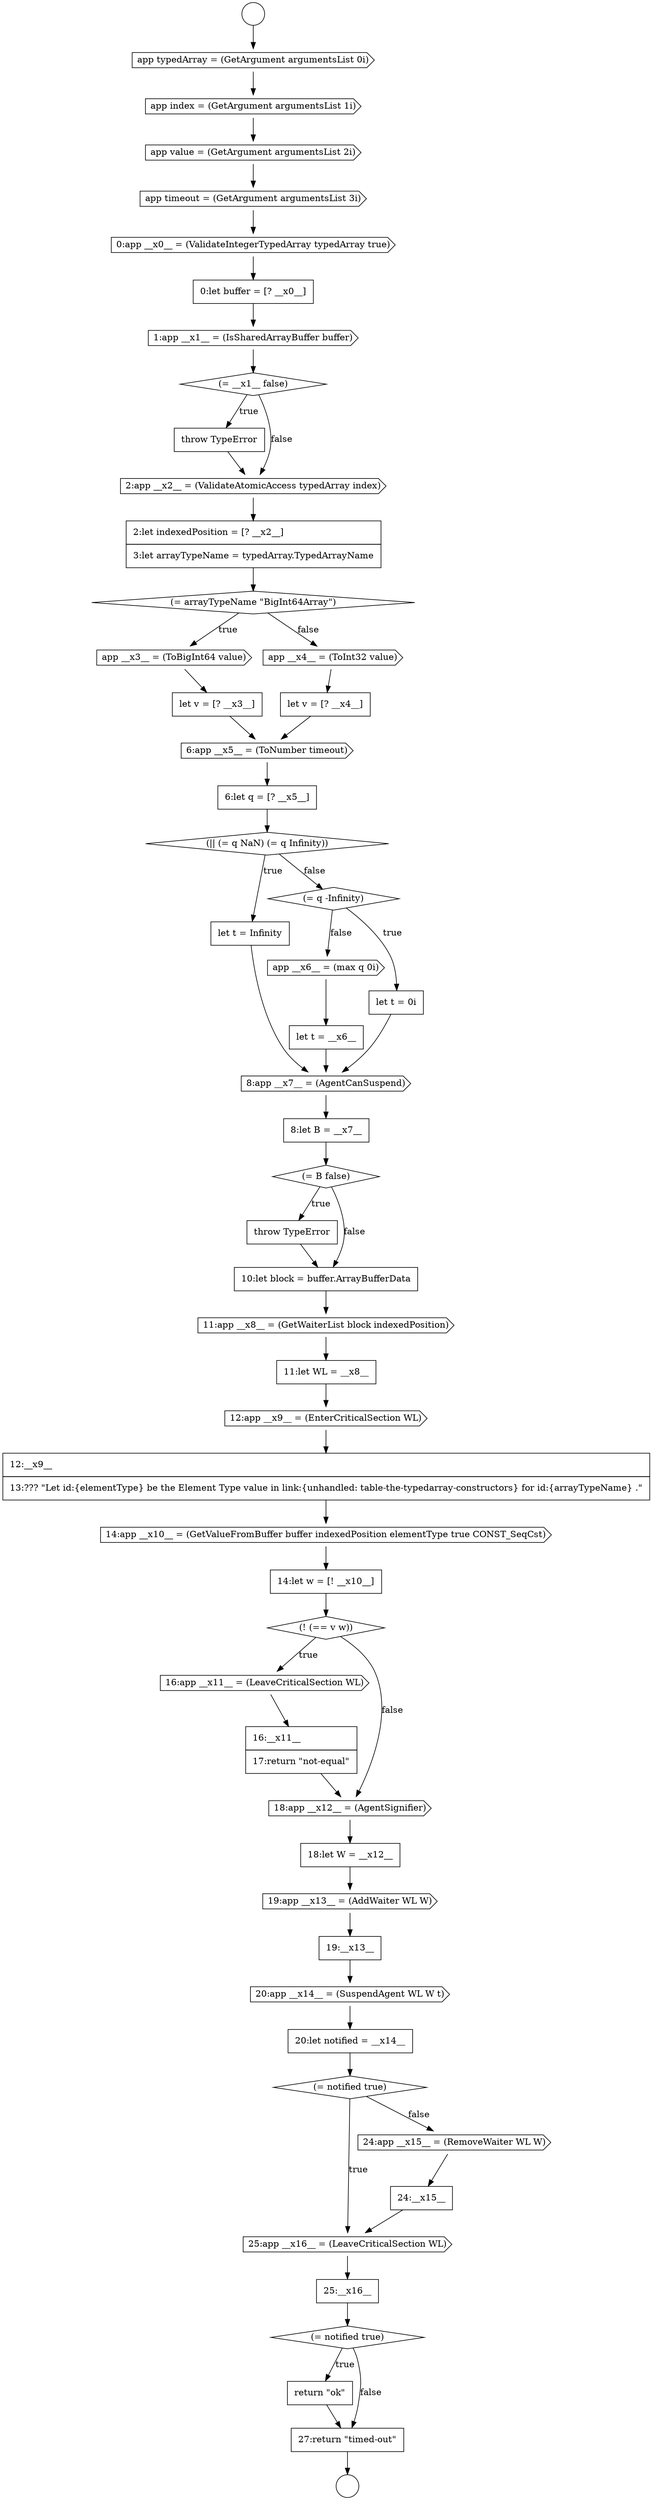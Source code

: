 digraph {
  node0 [shape=circle label=" " color="black" fillcolor="white" style=filled]
  node5 [shape=cds, label=<<font color="black">app timeout = (GetArgument argumentsList 3i)</font>> color="black" fillcolor="white" style=filled]
  node10 [shape=none, margin=0, label=<<font color="black">
    <table border="0" cellborder="1" cellspacing="0" cellpadding="10">
      <tr><td align="left">throw TypeError</td></tr>
    </table>
  </font>> color="black" fillcolor="white" style=filled]
  node1 [shape=circle label=" " color="black" fillcolor="white" style=filled]
  node6 [shape=cds, label=<<font color="black">0:app __x0__ = (ValidateIntegerTypedArray typedArray true)</font>> color="black" fillcolor="white" style=filled]
  node2 [shape=cds, label=<<font color="black">app typedArray = (GetArgument argumentsList 0i)</font>> color="black" fillcolor="white" style=filled]
  node8 [shape=cds, label=<<font color="black">1:app __x1__ = (IsSharedArrayBuffer buffer)</font>> color="black" fillcolor="white" style=filled]
  node4 [shape=cds, label=<<font color="black">app value = (GetArgument argumentsList 2i)</font>> color="black" fillcolor="white" style=filled]
  node42 [shape=cds, label=<<font color="black">19:app __x13__ = (AddWaiter WL W)</font>> color="black" fillcolor="white" style=filled]
  node24 [shape=cds, label=<<font color="black">app __x6__ = (max q 0i)</font>> color="black" fillcolor="white" style=filled]
  node37 [shape=diamond, label=<<font color="black">(! (== v w))</font>> color="black" fillcolor="white" style=filled]
  node25 [shape=none, margin=0, label=<<font color="black">
    <table border="0" cellborder="1" cellspacing="0" cellpadding="10">
      <tr><td align="left">let t = __x6__</td></tr>
    </table>
  </font>> color="black" fillcolor="white" style=filled]
  node52 [shape=none, margin=0, label=<<font color="black">
    <table border="0" cellborder="1" cellspacing="0" cellpadding="10">
      <tr><td align="left">return &quot;ok&quot;</td></tr>
    </table>
  </font>> color="black" fillcolor="white" style=filled]
  node14 [shape=cds, label=<<font color="black">app __x3__ = (ToBigInt64 value)</font>> color="black" fillcolor="white" style=filled]
  node20 [shape=diamond, label=<<font color="black">(|| (= q NaN) (= q Infinity))</font>> color="black" fillcolor="white" style=filled]
  node46 [shape=diamond, label=<<font color="black">(= notified true)</font>> color="black" fillcolor="white" style=filled]
  node29 [shape=none, margin=0, label=<<font color="black">
    <table border="0" cellborder="1" cellspacing="0" cellpadding="10">
      <tr><td align="left">throw TypeError</td></tr>
    </table>
  </font>> color="black" fillcolor="white" style=filled]
  node21 [shape=none, margin=0, label=<<font color="black">
    <table border="0" cellborder="1" cellspacing="0" cellpadding="10">
      <tr><td align="left">let t = Infinity</td></tr>
    </table>
  </font>> color="black" fillcolor="white" style=filled]
  node33 [shape=cds, label=<<font color="black">12:app __x9__ = (EnterCriticalSection WL)</font>> color="black" fillcolor="white" style=filled]
  node28 [shape=diamond, label=<<font color="black">(= B false)</font>> color="black" fillcolor="white" style=filled]
  node38 [shape=cds, label=<<font color="black">16:app __x11__ = (LeaveCriticalSection WL)</font>> color="black" fillcolor="white" style=filled]
  node9 [shape=diamond, label=<<font color="black">(= __x1__ false)</font>> color="black" fillcolor="white" style=filled]
  node53 [shape=none, margin=0, label=<<font color="black">
    <table border="0" cellborder="1" cellspacing="0" cellpadding="10">
      <tr><td align="left">27:return &quot;timed-out&quot;</td></tr>
    </table>
  </font>> color="black" fillcolor="white" style=filled]
  node13 [shape=diamond, label=<<font color="black">(= arrayTypeName &quot;BigInt64Array&quot;)</font>> color="black" fillcolor="white" style=filled]
  node41 [shape=none, margin=0, label=<<font color="black">
    <table border="0" cellborder="1" cellspacing="0" cellpadding="10">
      <tr><td align="left">18:let W = __x12__</td></tr>
    </table>
  </font>> color="black" fillcolor="white" style=filled]
  node45 [shape=none, margin=0, label=<<font color="black">
    <table border="0" cellborder="1" cellspacing="0" cellpadding="10">
      <tr><td align="left">20:let notified = __x14__</td></tr>
    </table>
  </font>> color="black" fillcolor="white" style=filled]
  node17 [shape=none, margin=0, label=<<font color="black">
    <table border="0" cellborder="1" cellspacing="0" cellpadding="10">
      <tr><td align="left">let v = [? __x4__]</td></tr>
    </table>
  </font>> color="black" fillcolor="white" style=filled]
  node32 [shape=none, margin=0, label=<<font color="black">
    <table border="0" cellborder="1" cellspacing="0" cellpadding="10">
      <tr><td align="left">11:let WL = __x8__</td></tr>
    </table>
  </font>> color="black" fillcolor="white" style=filled]
  node34 [shape=none, margin=0, label=<<font color="black">
    <table border="0" cellborder="1" cellspacing="0" cellpadding="10">
      <tr><td align="left">12:__x9__</td></tr>
      <tr><td align="left">13:??? &quot;Let id:{elementType} be the Element Type value in link:{unhandled: table-the-typedarray-constructors} for id:{arrayTypeName} .&quot;</td></tr>
    </table>
  </font>> color="black" fillcolor="white" style=filled]
  node22 [shape=diamond, label=<<font color="black">(= q -Infinity)</font>> color="black" fillcolor="white" style=filled]
  node44 [shape=cds, label=<<font color="black">20:app __x14__ = (SuspendAgent WL W t)</font>> color="black" fillcolor="white" style=filled]
  node27 [shape=none, margin=0, label=<<font color="black">
    <table border="0" cellborder="1" cellspacing="0" cellpadding="10">
      <tr><td align="left">8:let B = __x7__</td></tr>
    </table>
  </font>> color="black" fillcolor="white" style=filled]
  node12 [shape=none, margin=0, label=<<font color="black">
    <table border="0" cellborder="1" cellspacing="0" cellpadding="10">
      <tr><td align="left">2:let indexedPosition = [? __x2__]</td></tr>
      <tr><td align="left">3:let arrayTypeName = typedArray.TypedArrayName</td></tr>
    </table>
  </font>> color="black" fillcolor="white" style=filled]
  node49 [shape=cds, label=<<font color="black">25:app __x16__ = (LeaveCriticalSection WL)</font>> color="black" fillcolor="white" style=filled]
  node7 [shape=none, margin=0, label=<<font color="black">
    <table border="0" cellborder="1" cellspacing="0" cellpadding="10">
      <tr><td align="left">0:let buffer = [? __x0__]</td></tr>
    </table>
  </font>> color="black" fillcolor="white" style=filled]
  node39 [shape=none, margin=0, label=<<font color="black">
    <table border="0" cellborder="1" cellspacing="0" cellpadding="10">
      <tr><td align="left">16:__x11__</td></tr>
      <tr><td align="left">17:return &quot;not-equal&quot;</td></tr>
    </table>
  </font>> color="black" fillcolor="white" style=filled]
  node3 [shape=cds, label=<<font color="black">app index = (GetArgument argumentsList 1i)</font>> color="black" fillcolor="white" style=filled]
  node35 [shape=cds, label=<<font color="black">14:app __x10__ = (GetValueFromBuffer buffer indexedPosition elementType true CONST_SeqCst)</font>> color="black" fillcolor="white" style=filled]
  node48 [shape=none, margin=0, label=<<font color="black">
    <table border="0" cellborder="1" cellspacing="0" cellpadding="10">
      <tr><td align="left">24:__x15__</td></tr>
    </table>
  </font>> color="black" fillcolor="white" style=filled]
  node18 [shape=cds, label=<<font color="black">6:app __x5__ = (ToNumber timeout)</font>> color="black" fillcolor="white" style=filled]
  node50 [shape=none, margin=0, label=<<font color="black">
    <table border="0" cellborder="1" cellspacing="0" cellpadding="10">
      <tr><td align="left">25:__x16__</td></tr>
    </table>
  </font>> color="black" fillcolor="white" style=filled]
  node16 [shape=cds, label=<<font color="black">app __x4__ = (ToInt32 value)</font>> color="black" fillcolor="white" style=filled]
  node31 [shape=cds, label=<<font color="black">11:app __x8__ = (GetWaiterList block indexedPosition)</font>> color="black" fillcolor="white" style=filled]
  node11 [shape=cds, label=<<font color="black">2:app __x2__ = (ValidateAtomicAccess typedArray index)</font>> color="black" fillcolor="white" style=filled]
  node43 [shape=none, margin=0, label=<<font color="black">
    <table border="0" cellborder="1" cellspacing="0" cellpadding="10">
      <tr><td align="left">19:__x13__</td></tr>
    </table>
  </font>> color="black" fillcolor="white" style=filled]
  node40 [shape=cds, label=<<font color="black">18:app __x12__ = (AgentSignifier)</font>> color="black" fillcolor="white" style=filled]
  node26 [shape=cds, label=<<font color="black">8:app __x7__ = (AgentCanSuspend)</font>> color="black" fillcolor="white" style=filled]
  node23 [shape=none, margin=0, label=<<font color="black">
    <table border="0" cellborder="1" cellspacing="0" cellpadding="10">
      <tr><td align="left">let t = 0i</td></tr>
    </table>
  </font>> color="black" fillcolor="white" style=filled]
  node36 [shape=none, margin=0, label=<<font color="black">
    <table border="0" cellborder="1" cellspacing="0" cellpadding="10">
      <tr><td align="left">14:let w = [! __x10__]</td></tr>
    </table>
  </font>> color="black" fillcolor="white" style=filled]
  node30 [shape=none, margin=0, label=<<font color="black">
    <table border="0" cellborder="1" cellspacing="0" cellpadding="10">
      <tr><td align="left">10:let block = buffer.ArrayBufferData</td></tr>
    </table>
  </font>> color="black" fillcolor="white" style=filled]
  node51 [shape=diamond, label=<<font color="black">(= notified true)</font>> color="black" fillcolor="white" style=filled]
  node19 [shape=none, margin=0, label=<<font color="black">
    <table border="0" cellborder="1" cellspacing="0" cellpadding="10">
      <tr><td align="left">6:let q = [? __x5__]</td></tr>
    </table>
  </font>> color="black" fillcolor="white" style=filled]
  node47 [shape=cds, label=<<font color="black">24:app __x15__ = (RemoveWaiter WL W)</font>> color="black" fillcolor="white" style=filled]
  node15 [shape=none, margin=0, label=<<font color="black">
    <table border="0" cellborder="1" cellspacing="0" cellpadding="10">
      <tr><td align="left">let v = [? __x3__]</td></tr>
    </table>
  </font>> color="black" fillcolor="white" style=filled]
  node29 -> node30 [ color="black"]
  node21 -> node26 [ color="black"]
  node51 -> node52 [label=<<font color="black">true</font>> color="black"]
  node51 -> node53 [label=<<font color="black">false</font>> color="black"]
  node2 -> node3 [ color="black"]
  node12 -> node13 [ color="black"]
  node23 -> node26 [ color="black"]
  node25 -> node26 [ color="black"]
  node8 -> node9 [ color="black"]
  node24 -> node25 [ color="black"]
  node53 -> node1 [ color="black"]
  node16 -> node17 [ color="black"]
  node48 -> node49 [ color="black"]
  node49 -> node50 [ color="black"]
  node38 -> node39 [ color="black"]
  node5 -> node6 [ color="black"]
  node3 -> node4 [ color="black"]
  node39 -> node40 [ color="black"]
  node7 -> node8 [ color="black"]
  node18 -> node19 [ color="black"]
  node42 -> node43 [ color="black"]
  node34 -> node35 [ color="black"]
  node22 -> node23 [label=<<font color="black">true</font>> color="black"]
  node22 -> node24 [label=<<font color="black">false</font>> color="black"]
  node11 -> node12 [ color="black"]
  node9 -> node10 [label=<<font color="black">true</font>> color="black"]
  node9 -> node11 [label=<<font color="black">false</font>> color="black"]
  node19 -> node20 [ color="black"]
  node35 -> node36 [ color="black"]
  node45 -> node46 [ color="black"]
  node0 -> node2 [ color="black"]
  node15 -> node18 [ color="black"]
  node52 -> node53 [ color="black"]
  node6 -> node7 [ color="black"]
  node13 -> node14 [label=<<font color="black">true</font>> color="black"]
  node13 -> node16 [label=<<font color="black">false</font>> color="black"]
  node36 -> node37 [ color="black"]
  node43 -> node44 [ color="black"]
  node46 -> node49 [label=<<font color="black">true</font>> color="black"]
  node46 -> node47 [label=<<font color="black">false</font>> color="black"]
  node44 -> node45 [ color="black"]
  node27 -> node28 [ color="black"]
  node14 -> node15 [ color="black"]
  node31 -> node32 [ color="black"]
  node40 -> node41 [ color="black"]
  node30 -> node31 [ color="black"]
  node28 -> node29 [label=<<font color="black">true</font>> color="black"]
  node28 -> node30 [label=<<font color="black">false</font>> color="black"]
  node37 -> node38 [label=<<font color="black">true</font>> color="black"]
  node37 -> node40 [label=<<font color="black">false</font>> color="black"]
  node26 -> node27 [ color="black"]
  node10 -> node11 [ color="black"]
  node47 -> node48 [ color="black"]
  node20 -> node21 [label=<<font color="black">true</font>> color="black"]
  node20 -> node22 [label=<<font color="black">false</font>> color="black"]
  node50 -> node51 [ color="black"]
  node4 -> node5 [ color="black"]
  node32 -> node33 [ color="black"]
  node17 -> node18 [ color="black"]
  node33 -> node34 [ color="black"]
  node41 -> node42 [ color="black"]
}
